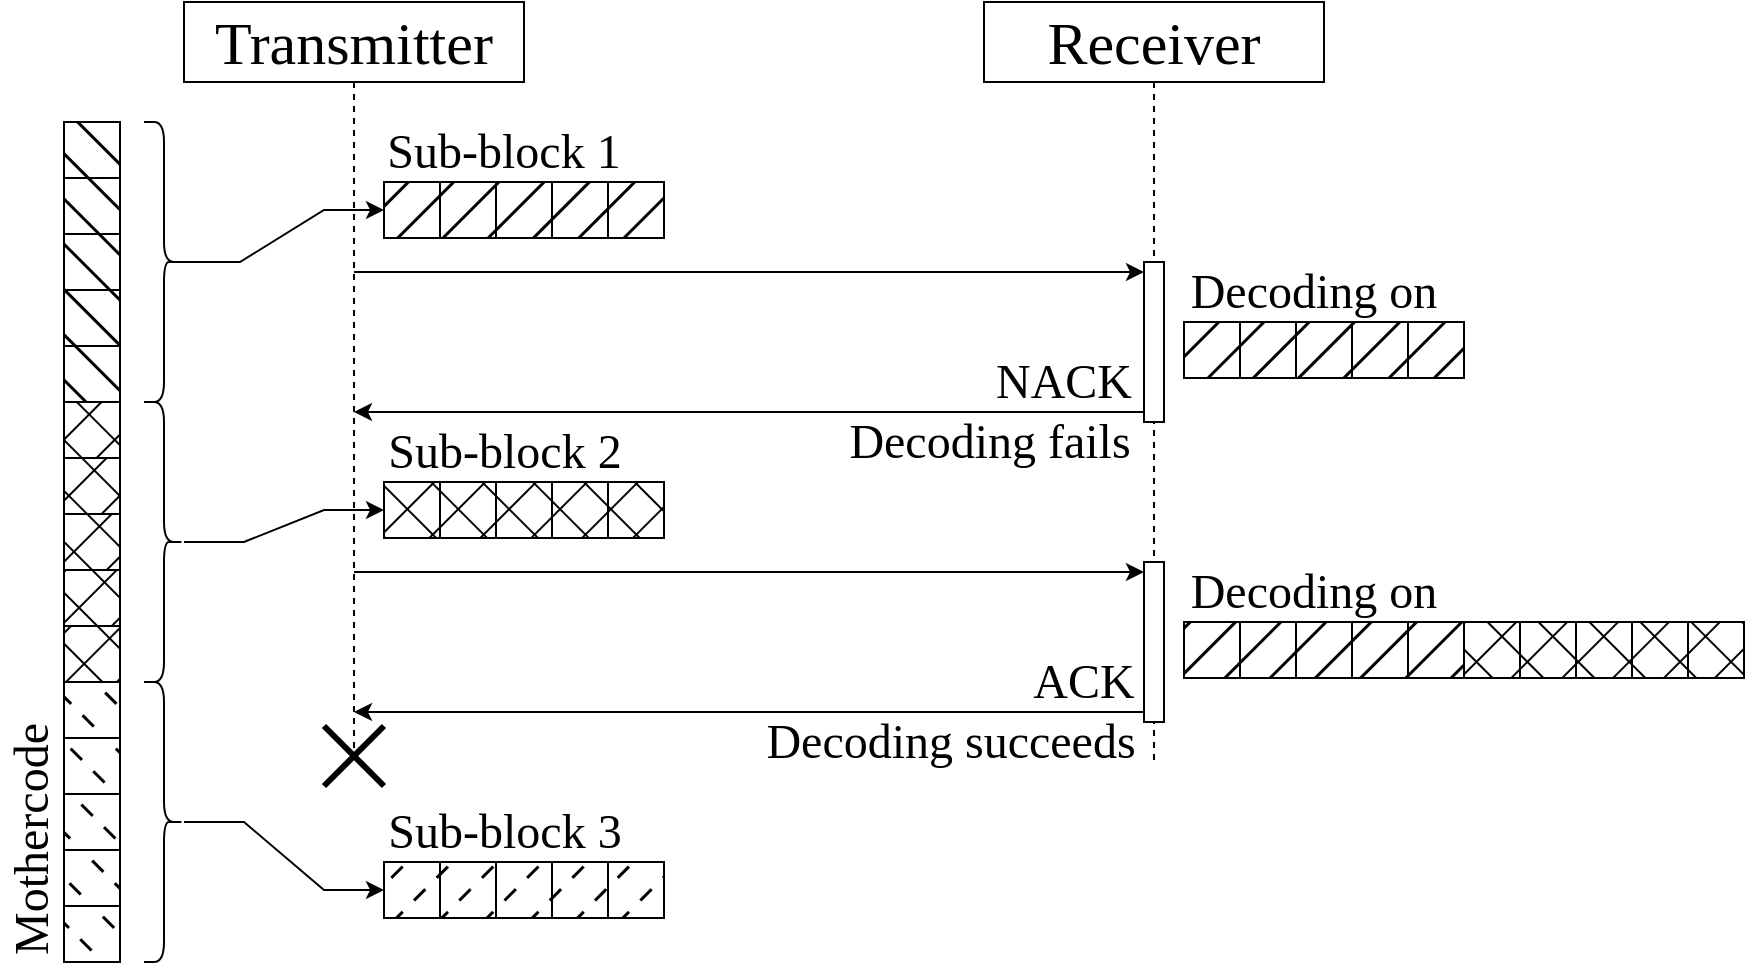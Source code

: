 <mxfile version="24.7.5">
  <diagram name="第 1 页" id="ECGQn0BFaTDFKbABgOI8">
    <mxGraphModel dx="1173" dy="770" grid="1" gridSize="10" guides="1" tooltips="1" connect="1" arrows="1" fold="1" page="1" pageScale="1" pageWidth="827" pageHeight="1169" math="0" shadow="0">
      <root>
        <mxCell id="0" />
        <mxCell id="1" parent="0" />
        <mxCell id="_Ax3SJe7UOr891yu-cr8-8" value="" style="group;fillStyle=zigzag-line;fillColor=default;container=0;" vertex="1" connectable="0" parent="1">
          <mxGeometry x="260" y="235" width="28" height="140" as="geometry" />
        </mxCell>
        <mxCell id="_Ax3SJe7UOr891yu-cr8-27" value="" style="endArrow=classic;html=1;rounded=0;entryX=0;entryY=0;entryDx=0;entryDy=5;entryPerimeter=0;" edge="1" parent="1" source="_Ax3SJe7UOr891yu-cr8-32" target="_Ax3SJe7UOr891yu-cr8-72">
          <mxGeometry width="50" height="50" relative="1" as="geometry">
            <mxPoint x="225" y="170" as="sourcePoint" />
            <mxPoint x="610" y="170" as="targetPoint" />
          </mxGeometry>
        </mxCell>
        <mxCell id="_Ax3SJe7UOr891yu-cr8-32" value="&lt;font style=&quot;font-size: 30px;&quot; face=&quot;Times New Roman&quot;&gt;Transmitter&lt;/font&gt;" style="shape=umlLifeline;perimeter=lifelinePerimeter;whiteSpace=wrap;html=1;container=1;dropTarget=0;collapsible=0;recursiveResize=0;outlineConnect=0;portConstraint=eastwest;newEdgeStyle={&quot;curved&quot;:0,&quot;rounded&quot;:0};" vertex="1" parent="1">
          <mxGeometry x="140" y="40" width="170" height="380" as="geometry" />
        </mxCell>
        <mxCell id="_Ax3SJe7UOr891yu-cr8-93" value="" style="shape=umlDestroy;whiteSpace=wrap;html=1;strokeWidth=3;targetShapes=umlLifeline;" vertex="1" parent="_Ax3SJe7UOr891yu-cr8-32">
          <mxGeometry x="70" y="362" width="30" height="30" as="geometry" />
        </mxCell>
        <mxCell id="_Ax3SJe7UOr891yu-cr8-41" value="&lt;font style=&quot;font-size: 30px;&quot; face=&quot;Times New Roman&quot;&gt;Receiver&lt;/font&gt;" style="shape=umlLifeline;whiteSpace=wrap;html=1;container=1;dropTarget=0;collapsible=0;recursiveResize=0;outlineConnect=0;portConstraint=eastwest;newEdgeStyle={&quot;curved&quot;:0,&quot;rounded&quot;:0};points=[[0,0,0,0,5],[0,1,0,0,-5],[1,0,0,0,5],[1,1,0,0,-5]];perimeter=rectanglePerimeter;targetShapes=umlLifeline;participant=label;" vertex="1" parent="1">
          <mxGeometry x="540" y="40" width="170" height="380" as="geometry" />
        </mxCell>
        <mxCell id="_Ax3SJe7UOr891yu-cr8-72" value="" style="html=1;points=[[0,0,0,0,5],[0,1,0,0,-5],[1,0,0,0,5],[1,1,0,0,-5]];perimeter=orthogonalPerimeter;outlineConnect=0;targetShapes=umlLifeline;portConstraint=eastwest;newEdgeStyle={&quot;curved&quot;:0,&quot;rounded&quot;:0};" vertex="1" parent="_Ax3SJe7UOr891yu-cr8-41">
          <mxGeometry x="80" y="130" width="10" height="80" as="geometry" />
        </mxCell>
        <mxCell id="_Ax3SJe7UOr891yu-cr8-74" value="" style="html=1;points=[[0,0,0,0,5],[0,1,0,0,-5],[1,0,0,0,5],[1,1,0,0,-5]];perimeter=orthogonalPerimeter;outlineConnect=0;targetShapes=umlLifeline;portConstraint=eastwest;newEdgeStyle={&quot;curved&quot;:0,&quot;rounded&quot;:0};" vertex="1" parent="_Ax3SJe7UOr891yu-cr8-41">
          <mxGeometry x="80" y="280" width="10" height="80" as="geometry" />
        </mxCell>
        <mxCell id="_Ax3SJe7UOr891yu-cr8-43" value="&lt;font style=&quot;font-size: 24px;&quot; face=&quot;Times New Roman&quot;&gt;Sub-block 1&lt;/font&gt;" style="text;html=1;align=center;verticalAlign=middle;whiteSpace=wrap;rounded=0;" vertex="1" parent="1">
          <mxGeometry x="230" y="100" width="140" height="30" as="geometry" />
        </mxCell>
        <mxCell id="_Ax3SJe7UOr891yu-cr8-46" value="&lt;font style=&quot;font-size: 24px;&quot; face=&quot;Times New Roman&quot;&gt;Decoding on&lt;/font&gt;" style="text;html=1;align=center;verticalAlign=middle;whiteSpace=wrap;rounded=0;" vertex="1" parent="1">
          <mxGeometry x="640" y="170" width="130" height="30" as="geometry" />
        </mxCell>
        <mxCell id="_Ax3SJe7UOr891yu-cr8-47" value="" style="group" vertex="1" connectable="0" parent="1">
          <mxGeometry x="240" y="280" width="140" height="28" as="geometry" />
        </mxCell>
        <mxCell id="_Ax3SJe7UOr891yu-cr8-9" value="" style="whiteSpace=wrap;html=1;aspect=fixed;fillStyle=cross-hatch;fillColor=#000000;" vertex="1" parent="_Ax3SJe7UOr891yu-cr8-47">
          <mxGeometry width="28" height="28" as="geometry" />
        </mxCell>
        <mxCell id="_Ax3SJe7UOr891yu-cr8-10" value="" style="whiteSpace=wrap;html=1;aspect=fixed;fillStyle=cross-hatch;fillColor=#000000;" vertex="1" parent="_Ax3SJe7UOr891yu-cr8-47">
          <mxGeometry x="28" width="28" height="28" as="geometry" />
        </mxCell>
        <mxCell id="_Ax3SJe7UOr891yu-cr8-11" value="" style="whiteSpace=wrap;html=1;aspect=fixed;fillStyle=cross-hatch;fillColor=#000000;" vertex="1" parent="_Ax3SJe7UOr891yu-cr8-47">
          <mxGeometry x="56" width="28" height="28" as="geometry" />
        </mxCell>
        <mxCell id="_Ax3SJe7UOr891yu-cr8-12" value="" style="whiteSpace=wrap;html=1;aspect=fixed;fillStyle=cross-hatch;fillColor=#000000;" vertex="1" parent="_Ax3SJe7UOr891yu-cr8-47">
          <mxGeometry x="84" width="28" height="28" as="geometry" />
        </mxCell>
        <mxCell id="_Ax3SJe7UOr891yu-cr8-13" value="" style="whiteSpace=wrap;html=1;aspect=fixed;fillColor=#000000;fillStyle=cross-hatch;" vertex="1" parent="_Ax3SJe7UOr891yu-cr8-47">
          <mxGeometry x="112" width="28" height="28" as="geometry" />
        </mxCell>
        <mxCell id="_Ax3SJe7UOr891yu-cr8-52" value="" style="group" vertex="1" connectable="0" parent="1">
          <mxGeometry x="240" y="470" width="140" height="28" as="geometry" />
        </mxCell>
        <mxCell id="_Ax3SJe7UOr891yu-cr8-15" value="" style="whiteSpace=wrap;html=1;aspect=fixed;fillStyle=dashed;fillColor=#000000;" vertex="1" parent="_Ax3SJe7UOr891yu-cr8-52">
          <mxGeometry width="28" height="28" as="geometry" />
        </mxCell>
        <mxCell id="_Ax3SJe7UOr891yu-cr8-16" value="" style="whiteSpace=wrap;html=1;aspect=fixed;fillStyle=dashed;fillColor=#000000;" vertex="1" parent="_Ax3SJe7UOr891yu-cr8-52">
          <mxGeometry x="28" width="28" height="28" as="geometry" />
        </mxCell>
        <mxCell id="_Ax3SJe7UOr891yu-cr8-17" value="" style="whiteSpace=wrap;html=1;aspect=fixed;fillStyle=dashed;fillColor=#000000;" vertex="1" parent="_Ax3SJe7UOr891yu-cr8-52">
          <mxGeometry x="56" width="28" height="28" as="geometry" />
        </mxCell>
        <mxCell id="_Ax3SJe7UOr891yu-cr8-18" value="" style="whiteSpace=wrap;html=1;aspect=fixed;fillStyle=dashed;fillColor=#000000;" vertex="1" parent="_Ax3SJe7UOr891yu-cr8-52">
          <mxGeometry x="84" width="28" height="28" as="geometry" />
        </mxCell>
        <mxCell id="_Ax3SJe7UOr891yu-cr8-19" value="" style="whiteSpace=wrap;html=1;aspect=fixed;fillColor=#000000;fillStyle=dashed;" vertex="1" parent="_Ax3SJe7UOr891yu-cr8-52">
          <mxGeometry x="112" width="28" height="28" as="geometry" />
        </mxCell>
        <mxCell id="_Ax3SJe7UOr891yu-cr8-53" value="" style="group" vertex="1" connectable="0" parent="1">
          <mxGeometry x="240" y="130" width="140" height="28" as="geometry" />
        </mxCell>
        <mxCell id="_Ax3SJe7UOr891yu-cr8-54" value="" style="whiteSpace=wrap;html=1;aspect=fixed;fillStyle=hatch;fillColor=#000000;" vertex="1" parent="_Ax3SJe7UOr891yu-cr8-53">
          <mxGeometry width="28" height="28" as="geometry" />
        </mxCell>
        <mxCell id="_Ax3SJe7UOr891yu-cr8-55" value="" style="whiteSpace=wrap;html=1;aspect=fixed;fillStyle=hatch;fillColor=#000000;" vertex="1" parent="_Ax3SJe7UOr891yu-cr8-53">
          <mxGeometry x="28" width="28" height="28" as="geometry" />
        </mxCell>
        <mxCell id="_Ax3SJe7UOr891yu-cr8-56" value="" style="whiteSpace=wrap;html=1;aspect=fixed;fillStyle=hatch;fillColor=#000000;" vertex="1" parent="_Ax3SJe7UOr891yu-cr8-53">
          <mxGeometry x="56" width="28" height="28" as="geometry" />
        </mxCell>
        <mxCell id="_Ax3SJe7UOr891yu-cr8-57" value="" style="whiteSpace=wrap;html=1;aspect=fixed;fillStyle=hatch;fillColor=#000000;" vertex="1" parent="_Ax3SJe7UOr891yu-cr8-53">
          <mxGeometry x="84" width="28" height="28" as="geometry" />
        </mxCell>
        <mxCell id="_Ax3SJe7UOr891yu-cr8-58" value="" style="whiteSpace=wrap;html=1;aspect=fixed;fillColor=#000000;fillStyle=hatch;" vertex="1" parent="_Ax3SJe7UOr891yu-cr8-53">
          <mxGeometry x="112" width="28" height="28" as="geometry" />
        </mxCell>
        <mxCell id="_Ax3SJe7UOr891yu-cr8-59" value="" style="group" vertex="1" connectable="0" parent="1">
          <mxGeometry x="640" y="200" width="140" height="28" as="geometry" />
        </mxCell>
        <mxCell id="_Ax3SJe7UOr891yu-cr8-60" value="" style="whiteSpace=wrap;html=1;aspect=fixed;fillStyle=hatch;fillColor=#000000;" vertex="1" parent="_Ax3SJe7UOr891yu-cr8-59">
          <mxGeometry width="28" height="28" as="geometry" />
        </mxCell>
        <mxCell id="_Ax3SJe7UOr891yu-cr8-61" value="" style="whiteSpace=wrap;html=1;aspect=fixed;fillStyle=hatch;fillColor=#000000;" vertex="1" parent="_Ax3SJe7UOr891yu-cr8-59">
          <mxGeometry x="28" width="28" height="28" as="geometry" />
        </mxCell>
        <mxCell id="_Ax3SJe7UOr891yu-cr8-62" value="" style="whiteSpace=wrap;html=1;aspect=fixed;fillStyle=hatch;fillColor=#000000;" vertex="1" parent="_Ax3SJe7UOr891yu-cr8-59">
          <mxGeometry x="56" width="28" height="28" as="geometry" />
        </mxCell>
        <mxCell id="_Ax3SJe7UOr891yu-cr8-63" value="" style="whiteSpace=wrap;html=1;aspect=fixed;fillStyle=hatch;fillColor=#000000;" vertex="1" parent="_Ax3SJe7UOr891yu-cr8-59">
          <mxGeometry x="84" width="28" height="28" as="geometry" />
        </mxCell>
        <mxCell id="_Ax3SJe7UOr891yu-cr8-64" value="" style="whiteSpace=wrap;html=1;aspect=fixed;fillColor=#000000;fillStyle=hatch;" vertex="1" parent="_Ax3SJe7UOr891yu-cr8-59">
          <mxGeometry x="112" width="28" height="28" as="geometry" />
        </mxCell>
        <mxCell id="_Ax3SJe7UOr891yu-cr8-65" value="" style="group" vertex="1" connectable="0" parent="1">
          <mxGeometry x="780" y="350" width="140" height="28" as="geometry" />
        </mxCell>
        <mxCell id="_Ax3SJe7UOr891yu-cr8-66" value="" style="whiteSpace=wrap;html=1;aspect=fixed;fillStyle=cross-hatch;fillColor=#000000;" vertex="1" parent="_Ax3SJe7UOr891yu-cr8-65">
          <mxGeometry width="28" height="28" as="geometry" />
        </mxCell>
        <mxCell id="_Ax3SJe7UOr891yu-cr8-67" value="" style="whiteSpace=wrap;html=1;aspect=fixed;fillStyle=cross-hatch;fillColor=#000000;" vertex="1" parent="_Ax3SJe7UOr891yu-cr8-65">
          <mxGeometry x="28" width="28" height="28" as="geometry" />
        </mxCell>
        <mxCell id="_Ax3SJe7UOr891yu-cr8-68" value="" style="whiteSpace=wrap;html=1;aspect=fixed;fillStyle=cross-hatch;fillColor=#000000;" vertex="1" parent="_Ax3SJe7UOr891yu-cr8-65">
          <mxGeometry x="56" width="28" height="28" as="geometry" />
        </mxCell>
        <mxCell id="_Ax3SJe7UOr891yu-cr8-69" value="" style="whiteSpace=wrap;html=1;aspect=fixed;fillStyle=cross-hatch;fillColor=#000000;" vertex="1" parent="_Ax3SJe7UOr891yu-cr8-65">
          <mxGeometry x="84" width="28" height="28" as="geometry" />
        </mxCell>
        <mxCell id="_Ax3SJe7UOr891yu-cr8-70" value="" style="whiteSpace=wrap;html=1;aspect=fixed;fillColor=#000000;fillStyle=cross-hatch;" vertex="1" parent="_Ax3SJe7UOr891yu-cr8-65">
          <mxGeometry x="112" width="28" height="28" as="geometry" />
        </mxCell>
        <mxCell id="_Ax3SJe7UOr891yu-cr8-73" value="&lt;font style=&quot;font-size: 24px;&quot; face=&quot;Times New Roman&quot;&gt;Sub-block 2&lt;/font&gt;" style="text;html=1;align=center;verticalAlign=middle;whiteSpace=wrap;rounded=0;" vertex="1" parent="1">
          <mxGeometry x="227.5" y="250" width="145" height="30" as="geometry" />
        </mxCell>
        <mxCell id="_Ax3SJe7UOr891yu-cr8-75" value="" style="endArrow=classic;html=1;rounded=0;entryX=0;entryY=0;entryDx=0;entryDy=5;entryPerimeter=0;" edge="1" parent="1" source="_Ax3SJe7UOr891yu-cr8-32" target="_Ax3SJe7UOr891yu-cr8-74">
          <mxGeometry width="50" height="50" relative="1" as="geometry">
            <mxPoint x="218" y="330" as="sourcePoint" />
            <mxPoint x="613" y="330" as="targetPoint" />
          </mxGeometry>
        </mxCell>
        <mxCell id="_Ax3SJe7UOr891yu-cr8-76" value="" style="group" vertex="1" connectable="0" parent="1">
          <mxGeometry x="640" y="350" width="140" height="28" as="geometry" />
        </mxCell>
        <mxCell id="_Ax3SJe7UOr891yu-cr8-77" value="" style="whiteSpace=wrap;html=1;aspect=fixed;fillStyle=hatch;fillColor=#000000;" vertex="1" parent="_Ax3SJe7UOr891yu-cr8-76">
          <mxGeometry width="28" height="28" as="geometry" />
        </mxCell>
        <mxCell id="_Ax3SJe7UOr891yu-cr8-78" value="" style="whiteSpace=wrap;html=1;aspect=fixed;fillStyle=hatch;fillColor=#000000;" vertex="1" parent="_Ax3SJe7UOr891yu-cr8-76">
          <mxGeometry x="28" width="28" height="28" as="geometry" />
        </mxCell>
        <mxCell id="_Ax3SJe7UOr891yu-cr8-79" value="" style="whiteSpace=wrap;html=1;aspect=fixed;fillStyle=hatch;fillColor=#000000;" vertex="1" parent="_Ax3SJe7UOr891yu-cr8-76">
          <mxGeometry x="56" width="28" height="28" as="geometry" />
        </mxCell>
        <mxCell id="_Ax3SJe7UOr891yu-cr8-80" value="" style="whiteSpace=wrap;html=1;aspect=fixed;fillStyle=hatch;fillColor=#000000;" vertex="1" parent="_Ax3SJe7UOr891yu-cr8-76">
          <mxGeometry x="84" width="28" height="28" as="geometry" />
        </mxCell>
        <mxCell id="_Ax3SJe7UOr891yu-cr8-81" value="" style="whiteSpace=wrap;html=1;aspect=fixed;fillColor=#000000;fillStyle=hatch;" vertex="1" parent="_Ax3SJe7UOr891yu-cr8-76">
          <mxGeometry x="112" width="28" height="28" as="geometry" />
        </mxCell>
        <mxCell id="_Ax3SJe7UOr891yu-cr8-82" value="&lt;font style=&quot;font-size: 24px;&quot; face=&quot;Times New Roman&quot;&gt;Decoding on&lt;/font&gt;" style="text;html=1;align=center;verticalAlign=middle;whiteSpace=wrap;rounded=0;" vertex="1" parent="1">
          <mxGeometry x="640" y="320" width="130" height="30" as="geometry" />
        </mxCell>
        <mxCell id="_Ax3SJe7UOr891yu-cr8-84" style="edgeStyle=orthogonalEdgeStyle;rounded=0;orthogonalLoop=1;jettySize=auto;html=1;curved=0;exitX=0;exitY=1;exitDx=0;exitDy=-5;exitPerimeter=0;" edge="1" parent="1" source="_Ax3SJe7UOr891yu-cr8-72" target="_Ax3SJe7UOr891yu-cr8-32">
          <mxGeometry relative="1" as="geometry">
            <Array as="points">
              <mxPoint x="480" y="245" />
              <mxPoint x="480" y="245" />
            </Array>
          </mxGeometry>
        </mxCell>
        <mxCell id="_Ax3SJe7UOr891yu-cr8-85" value="&lt;font style=&quot;font-size: 24px;&quot; face=&quot;Times New Roman&quot;&gt;NACK&lt;/font&gt;" style="text;html=1;align=center;verticalAlign=middle;whiteSpace=wrap;rounded=0;" vertex="1" parent="1">
          <mxGeometry x="540" y="215" width="80" height="30" as="geometry" />
        </mxCell>
        <mxCell id="_Ax3SJe7UOr891yu-cr8-86" value="&lt;font style=&quot;font-size: 24px;&quot; face=&quot;Times New Roman&quot;&gt;Decoding fails&lt;/font&gt;" style="text;html=1;align=center;verticalAlign=middle;whiteSpace=wrap;rounded=0;" vertex="1" parent="1">
          <mxGeometry x="468" y="245" width="150" height="30" as="geometry" />
        </mxCell>
        <mxCell id="_Ax3SJe7UOr891yu-cr8-88" style="edgeStyle=orthogonalEdgeStyle;rounded=0;orthogonalLoop=1;jettySize=auto;html=1;curved=0;exitX=0;exitY=1;exitDx=0;exitDy=-5;exitPerimeter=0;" edge="1" parent="1" source="_Ax3SJe7UOr891yu-cr8-74" target="_Ax3SJe7UOr891yu-cr8-32">
          <mxGeometry relative="1" as="geometry">
            <Array as="points">
              <mxPoint x="330" y="395" />
              <mxPoint x="330" y="395" />
            </Array>
          </mxGeometry>
        </mxCell>
        <mxCell id="_Ax3SJe7UOr891yu-cr8-91" value="&lt;font style=&quot;font-size: 24px;&quot; face=&quot;Times New Roman&quot;&gt;ACK&lt;/font&gt;" style="text;html=1;align=center;verticalAlign=middle;whiteSpace=wrap;rounded=0;" vertex="1" parent="1">
          <mxGeometry x="550" y="365" width="80" height="30" as="geometry" />
        </mxCell>
        <mxCell id="_Ax3SJe7UOr891yu-cr8-92" value="&lt;font style=&quot;font-size: 24px;&quot; face=&quot;Times New Roman&quot;&gt;Decoding succeeds&lt;/font&gt;" style="text;html=1;align=center;verticalAlign=middle;whiteSpace=wrap;rounded=0;" vertex="1" parent="1">
          <mxGeometry x="430" y="395" width="187" height="30" as="geometry" />
        </mxCell>
        <mxCell id="_Ax3SJe7UOr891yu-cr8-113" value="" style="group" vertex="1" connectable="0" parent="1">
          <mxGeometry x="80" y="100" width="28" height="420" as="geometry" />
        </mxCell>
        <mxCell id="_Ax3SJe7UOr891yu-cr8-95" value="" style="group;rotation=90;" vertex="1" connectable="0" parent="_Ax3SJe7UOr891yu-cr8-113">
          <mxGeometry x="-56" y="56" width="140" height="28" as="geometry" />
        </mxCell>
        <mxCell id="_Ax3SJe7UOr891yu-cr8-96" value="" style="whiteSpace=wrap;html=1;aspect=fixed;fillStyle=hatch;fillColor=#000000;rotation=90;" vertex="1" parent="_Ax3SJe7UOr891yu-cr8-95">
          <mxGeometry x="56" y="-56" width="28" height="28" as="geometry" />
        </mxCell>
        <mxCell id="_Ax3SJe7UOr891yu-cr8-97" value="" style="whiteSpace=wrap;html=1;aspect=fixed;fillStyle=hatch;fillColor=#000000;rotation=90;" vertex="1" parent="_Ax3SJe7UOr891yu-cr8-95">
          <mxGeometry x="56" y="-28" width="28" height="28" as="geometry" />
        </mxCell>
        <mxCell id="_Ax3SJe7UOr891yu-cr8-98" value="" style="whiteSpace=wrap;html=1;aspect=fixed;fillStyle=hatch;fillColor=#000000;rotation=90;" vertex="1" parent="_Ax3SJe7UOr891yu-cr8-95">
          <mxGeometry x="56" width="28" height="28" as="geometry" />
        </mxCell>
        <mxCell id="_Ax3SJe7UOr891yu-cr8-99" value="" style="whiteSpace=wrap;html=1;aspect=fixed;fillStyle=hatch;fillColor=#000000;rotation=90;" vertex="1" parent="_Ax3SJe7UOr891yu-cr8-95">
          <mxGeometry x="56" y="28" width="28" height="28" as="geometry" />
        </mxCell>
        <mxCell id="_Ax3SJe7UOr891yu-cr8-100" value="" style="whiteSpace=wrap;html=1;aspect=fixed;fillColor=#000000;fillStyle=hatch;rotation=90;" vertex="1" parent="_Ax3SJe7UOr891yu-cr8-95">
          <mxGeometry x="56" y="56" width="28" height="28" as="geometry" />
        </mxCell>
        <mxCell id="_Ax3SJe7UOr891yu-cr8-101" value="" style="group;rotation=90;" vertex="1" connectable="0" parent="_Ax3SJe7UOr891yu-cr8-113">
          <mxGeometry x="-56" y="196" width="140" height="28" as="geometry" />
        </mxCell>
        <mxCell id="_Ax3SJe7UOr891yu-cr8-102" value="" style="whiteSpace=wrap;html=1;aspect=fixed;fillStyle=cross-hatch;fillColor=#000000;rotation=90;" vertex="1" parent="_Ax3SJe7UOr891yu-cr8-101">
          <mxGeometry x="56" y="-56" width="28" height="28" as="geometry" />
        </mxCell>
        <mxCell id="_Ax3SJe7UOr891yu-cr8-103" value="" style="whiteSpace=wrap;html=1;aspect=fixed;fillStyle=cross-hatch;fillColor=#000000;rotation=90;" vertex="1" parent="_Ax3SJe7UOr891yu-cr8-101">
          <mxGeometry x="56" y="-28" width="28" height="28" as="geometry" />
        </mxCell>
        <mxCell id="_Ax3SJe7UOr891yu-cr8-104" value="" style="whiteSpace=wrap;html=1;aspect=fixed;fillStyle=cross-hatch;fillColor=#000000;rotation=90;" vertex="1" parent="_Ax3SJe7UOr891yu-cr8-101">
          <mxGeometry x="56" width="28" height="28" as="geometry" />
        </mxCell>
        <mxCell id="_Ax3SJe7UOr891yu-cr8-105" value="" style="whiteSpace=wrap;html=1;aspect=fixed;fillStyle=cross-hatch;fillColor=#000000;rotation=90;" vertex="1" parent="_Ax3SJe7UOr891yu-cr8-101">
          <mxGeometry x="56" y="28" width="28" height="28" as="geometry" />
        </mxCell>
        <mxCell id="_Ax3SJe7UOr891yu-cr8-106" value="" style="whiteSpace=wrap;html=1;aspect=fixed;fillColor=#000000;fillStyle=cross-hatch;rotation=90;" vertex="1" parent="_Ax3SJe7UOr891yu-cr8-101">
          <mxGeometry x="56" y="56" width="28" height="28" as="geometry" />
        </mxCell>
        <mxCell id="_Ax3SJe7UOr891yu-cr8-107" value="" style="group;rotation=90;" vertex="1" connectable="0" parent="_Ax3SJe7UOr891yu-cr8-113">
          <mxGeometry x="-56" y="336" width="140" height="28" as="geometry" />
        </mxCell>
        <mxCell id="_Ax3SJe7UOr891yu-cr8-108" value="" style="whiteSpace=wrap;html=1;aspect=fixed;fillStyle=dashed;fillColor=#000000;rotation=90;" vertex="1" parent="_Ax3SJe7UOr891yu-cr8-107">
          <mxGeometry x="56" y="-56" width="28" height="28" as="geometry" />
        </mxCell>
        <mxCell id="_Ax3SJe7UOr891yu-cr8-109" value="" style="whiteSpace=wrap;html=1;aspect=fixed;fillStyle=dashed;fillColor=#000000;rotation=90;" vertex="1" parent="_Ax3SJe7UOr891yu-cr8-107">
          <mxGeometry x="56" y="-28" width="28" height="28" as="geometry" />
        </mxCell>
        <mxCell id="_Ax3SJe7UOr891yu-cr8-110" value="" style="whiteSpace=wrap;html=1;aspect=fixed;fillStyle=dashed;fillColor=#000000;rotation=90;" vertex="1" parent="_Ax3SJe7UOr891yu-cr8-107">
          <mxGeometry x="56" width="28" height="28" as="geometry" />
        </mxCell>
        <mxCell id="_Ax3SJe7UOr891yu-cr8-111" value="" style="whiteSpace=wrap;html=1;aspect=fixed;fillStyle=dashed;fillColor=#000000;rotation=90;" vertex="1" parent="_Ax3SJe7UOr891yu-cr8-107">
          <mxGeometry x="56" y="28" width="28" height="28" as="geometry" />
        </mxCell>
        <mxCell id="_Ax3SJe7UOr891yu-cr8-112" value="" style="whiteSpace=wrap;html=1;aspect=fixed;fillColor=#000000;fillStyle=dashed;rotation=90;" vertex="1" parent="_Ax3SJe7UOr891yu-cr8-107">
          <mxGeometry x="56" y="56" width="28" height="28" as="geometry" />
        </mxCell>
        <mxCell id="_Ax3SJe7UOr891yu-cr8-115" style="edgeStyle=entityRelationEdgeStyle;rounded=0;orthogonalLoop=1;jettySize=auto;html=1;exitX=0.1;exitY=0.5;exitDx=0;exitDy=0;exitPerimeter=0;entryX=0;entryY=0.5;entryDx=0;entryDy=0;" edge="1" parent="1" source="_Ax3SJe7UOr891yu-cr8-114" target="_Ax3SJe7UOr891yu-cr8-54">
          <mxGeometry relative="1" as="geometry" />
        </mxCell>
        <mxCell id="_Ax3SJe7UOr891yu-cr8-114" value="" style="shape=curlyBracket;whiteSpace=wrap;html=1;rounded=1;flipH=1;labelPosition=right;verticalLabelPosition=middle;align=left;verticalAlign=middle;" vertex="1" parent="1">
          <mxGeometry x="120" y="100" width="20" height="140" as="geometry" />
        </mxCell>
        <mxCell id="_Ax3SJe7UOr891yu-cr8-117" style="edgeStyle=entityRelationEdgeStyle;rounded=0;orthogonalLoop=1;jettySize=auto;html=1;" edge="1" parent="1" source="_Ax3SJe7UOr891yu-cr8-116" target="_Ax3SJe7UOr891yu-cr8-9">
          <mxGeometry relative="1" as="geometry" />
        </mxCell>
        <mxCell id="_Ax3SJe7UOr891yu-cr8-116" value="" style="shape=curlyBracket;whiteSpace=wrap;html=1;rounded=1;flipH=1;labelPosition=right;verticalLabelPosition=middle;align=left;verticalAlign=middle;" vertex="1" parent="1">
          <mxGeometry x="120" y="240" width="20" height="140" as="geometry" />
        </mxCell>
        <mxCell id="_Ax3SJe7UOr891yu-cr8-119" style="edgeStyle=entityRelationEdgeStyle;rounded=0;orthogonalLoop=1;jettySize=auto;html=1;entryX=0;entryY=0.5;entryDx=0;entryDy=0;" edge="1" parent="1" source="_Ax3SJe7UOr891yu-cr8-118" target="_Ax3SJe7UOr891yu-cr8-15">
          <mxGeometry relative="1" as="geometry" />
        </mxCell>
        <mxCell id="_Ax3SJe7UOr891yu-cr8-118" value="" style="shape=curlyBracket;whiteSpace=wrap;html=1;rounded=1;flipH=1;labelPosition=right;verticalLabelPosition=middle;align=left;verticalAlign=middle;" vertex="1" parent="1">
          <mxGeometry x="120" y="380" width="20" height="140" as="geometry" />
        </mxCell>
        <mxCell id="_Ax3SJe7UOr891yu-cr8-121" value="&lt;font style=&quot;font-size: 24px;&quot; face=&quot;Times New Roman&quot;&gt;Mothercode&lt;/font&gt;" style="text;html=1;align=center;verticalAlign=middle;whiteSpace=wrap;rounded=0;rotation=-90;" vertex="1" parent="1">
          <mxGeometry x="3.75" y="443.75" width="120" height="30" as="geometry" />
        </mxCell>
        <mxCell id="_Ax3SJe7UOr891yu-cr8-122" value="&lt;font style=&quot;font-size: 24px;&quot; face=&quot;Times New Roman&quot;&gt;Sub-block 3&lt;/font&gt;" style="text;html=1;align=center;verticalAlign=middle;whiteSpace=wrap;rounded=0;" vertex="1" parent="1">
          <mxGeometry x="227.5" y="440" width="145" height="30" as="geometry" />
        </mxCell>
      </root>
    </mxGraphModel>
  </diagram>
</mxfile>
